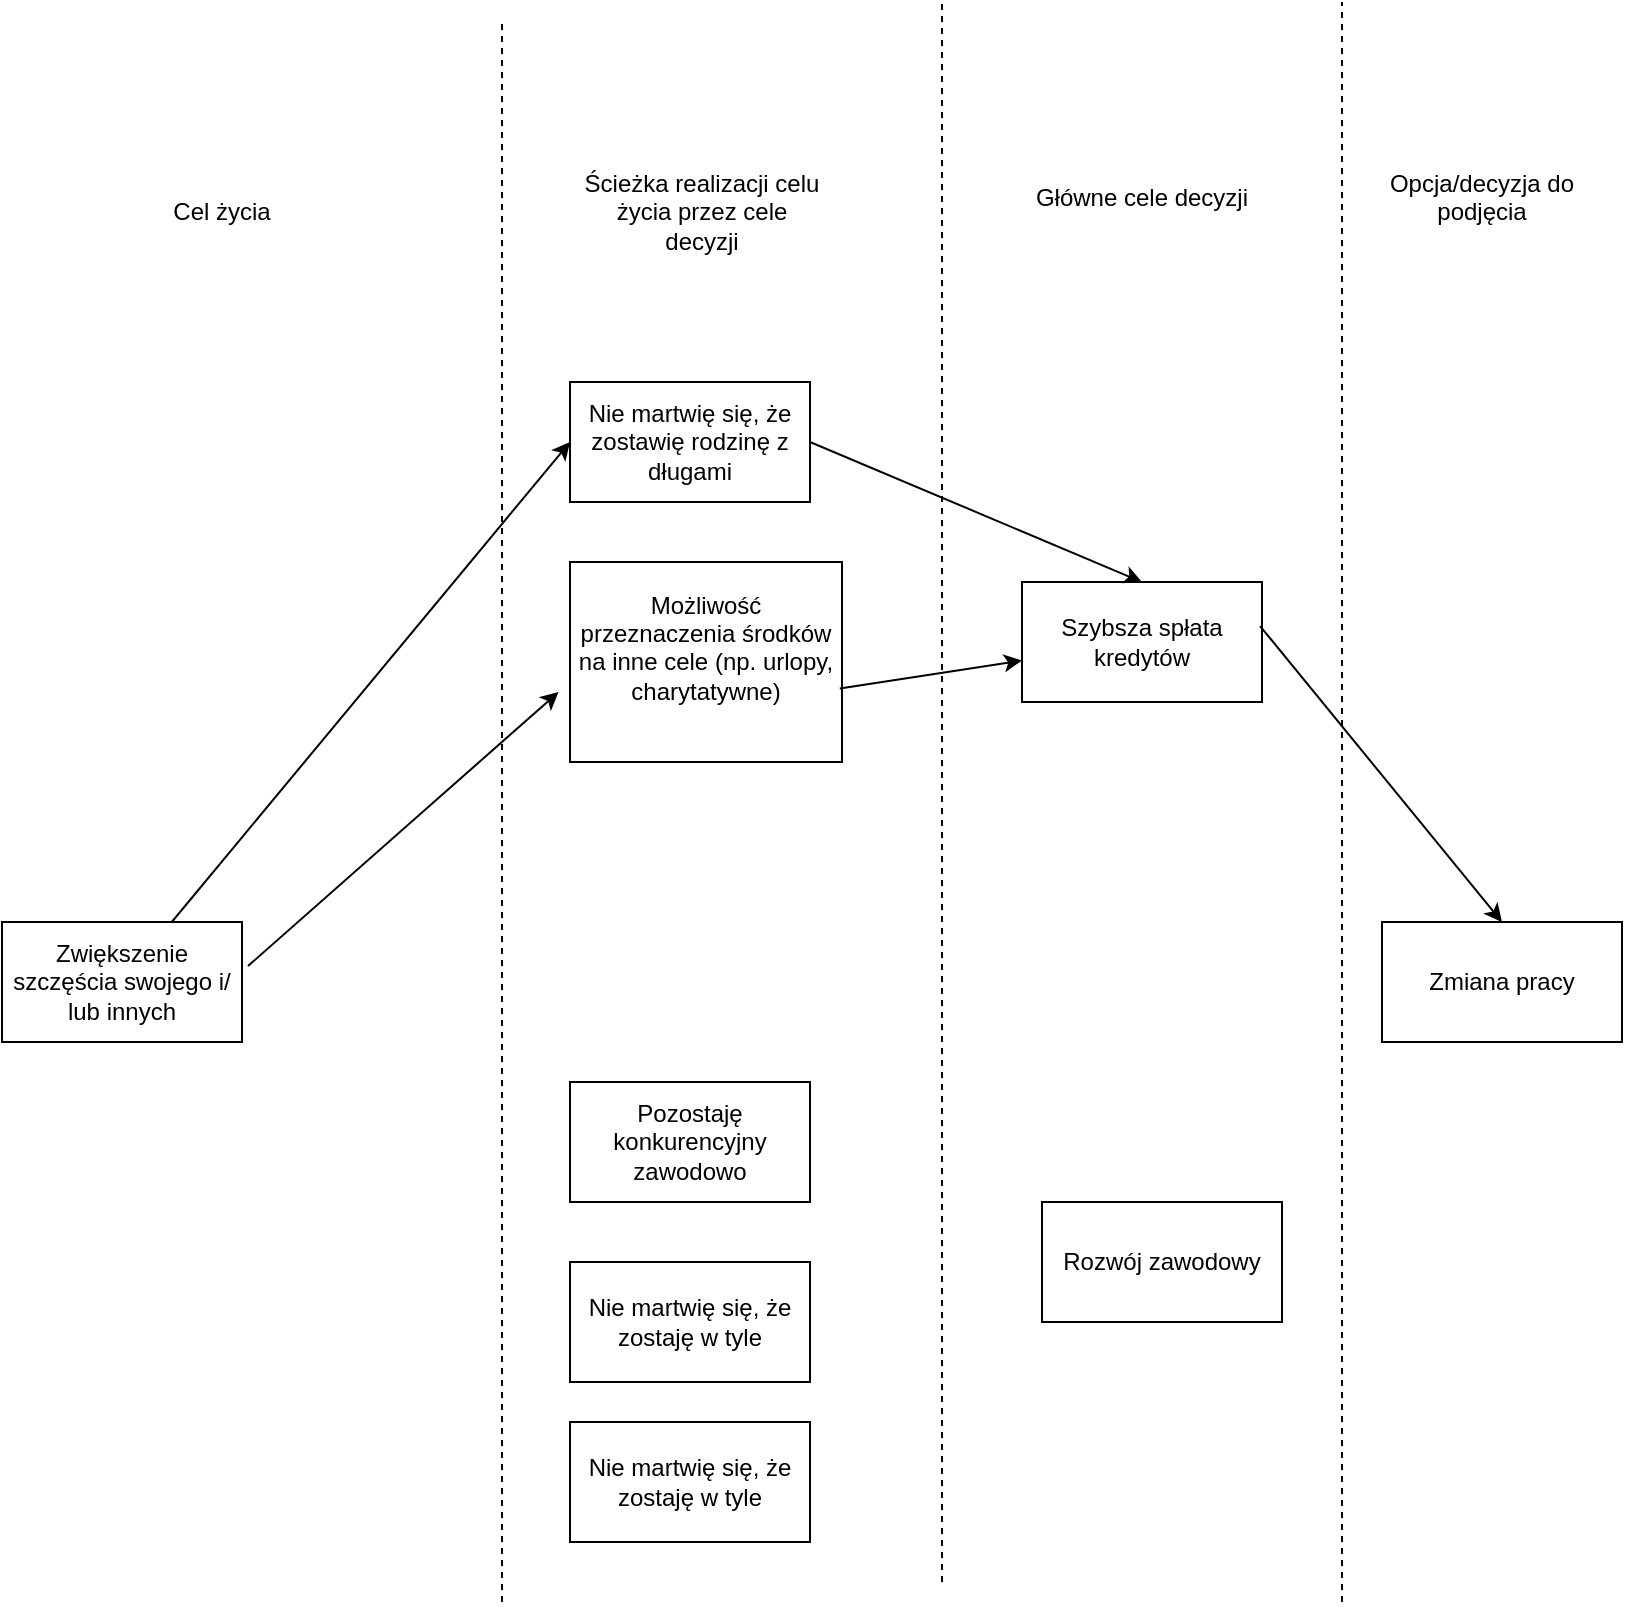 <mxfile version="14.2.9" type="github">
  <diagram id="jl-lqksZDpXuRrx-7xOV" name="Page-1">
    <mxGraphModel dx="1182" dy="1868" grid="1" gridSize="10" guides="1" tooltips="1" connect="1" arrows="1" fold="1" page="1" pageScale="1" pageWidth="827" pageHeight="1169" math="0" shadow="0">
      <root>
        <mxCell id="0" />
        <mxCell id="1" parent="0" />
        <mxCell id="zze9QXOIiFmM_SsQ-WCL-1" value="&lt;div&gt;Zmiana pracy&lt;/div&gt;" style="rounded=0;whiteSpace=wrap;html=1;" parent="1" vertex="1">
          <mxGeometry x="700" y="300" width="120" height="60" as="geometry" />
        </mxCell>
        <mxCell id="zze9QXOIiFmM_SsQ-WCL-2" value="&lt;div&gt;Zwiększenie szczęścia swojego i/&lt;/div&gt;&lt;div&gt;lub innych&lt;/div&gt;" style="rounded=0;whiteSpace=wrap;html=1;" parent="1" vertex="1">
          <mxGeometry x="10" y="300" width="120" height="60" as="geometry" />
        </mxCell>
        <mxCell id="zze9QXOIiFmM_SsQ-WCL-3" value="" style="endArrow=classic;html=1;entryX=0;entryY=0.5;entryDx=0;entryDy=0;" parent="1" source="zze9QXOIiFmM_SsQ-WCL-2" edge="1" target="zze9QXOIiFmM_SsQ-WCL-6">
          <mxGeometry width="50" height="50" relative="1" as="geometry">
            <mxPoint x="390" y="380" as="sourcePoint" />
            <mxPoint x="230" y="270" as="targetPoint" />
          </mxGeometry>
        </mxCell>
        <mxCell id="zze9QXOIiFmM_SsQ-WCL-4" value="&lt;div&gt;Szybsza spłata kredytów&lt;/div&gt;" style="rounded=0;whiteSpace=wrap;html=1;" parent="1" vertex="1">
          <mxGeometry x="520" y="130" width="120" height="60" as="geometry" />
        </mxCell>
        <mxCell id="zze9QXOIiFmM_SsQ-WCL-5" value="Rozwój zawodowy" style="rounded=0;whiteSpace=wrap;html=1;" parent="1" vertex="1">
          <mxGeometry x="530" y="440" width="120" height="60" as="geometry" />
        </mxCell>
        <mxCell id="zze9QXOIiFmM_SsQ-WCL-6" value="Nie martwię się, że zostawię rodzinę z długami" style="rounded=0;whiteSpace=wrap;html=1;" parent="1" vertex="1">
          <mxGeometry x="294" y="30" width="120" height="60" as="geometry" />
        </mxCell>
        <mxCell id="zze9QXOIiFmM_SsQ-WCL-7" value="&lt;div&gt;Możliwość przeznaczenia środków na inne cele (np. urlopy, charytatywne)&lt;/div&gt;&lt;div&gt;&lt;br&gt;&lt;/div&gt;" style="rounded=0;whiteSpace=wrap;html=1;" parent="1" vertex="1">
          <mxGeometry x="294" y="120" width="136" height="100" as="geometry" />
        </mxCell>
        <mxCell id="zze9QXOIiFmM_SsQ-WCL-9" value="" style="endArrow=none;dashed=1;html=1;" parent="1" edge="1">
          <mxGeometry width="50" height="50" relative="1" as="geometry">
            <mxPoint x="480" y="630" as="sourcePoint" />
            <mxPoint x="480" y="-160" as="targetPoint" />
          </mxGeometry>
        </mxCell>
        <mxCell id="zze9QXOIiFmM_SsQ-WCL-10" value="" style="endArrow=none;dashed=1;html=1;" parent="1" edge="1">
          <mxGeometry width="50" height="50" relative="1" as="geometry">
            <mxPoint x="680" y="640" as="sourcePoint" />
            <mxPoint x="680" y="-160" as="targetPoint" />
          </mxGeometry>
        </mxCell>
        <mxCell id="zze9QXOIiFmM_SsQ-WCL-11" value="" style="endArrow=none;dashed=1;html=1;" parent="1" edge="1">
          <mxGeometry width="50" height="50" relative="1" as="geometry">
            <mxPoint x="260" y="640" as="sourcePoint" />
            <mxPoint x="260" y="-150" as="targetPoint" />
          </mxGeometry>
        </mxCell>
        <mxCell id="pUGiUn1GgULjH6ZH7vq9-1" value="&lt;div&gt;Opcja/decyzja do podjęcia&lt;/div&gt;&lt;div&gt;&lt;br&gt;&lt;/div&gt;" style="text;html=1;strokeColor=none;fillColor=none;align=center;verticalAlign=middle;whiteSpace=wrap;rounded=0;" vertex="1" parent="1">
          <mxGeometry x="690" y="-90" width="120" height="70" as="geometry" />
        </mxCell>
        <mxCell id="pUGiUn1GgULjH6ZH7vq9-2" value="&lt;div&gt;Główne cele decyzji&lt;/div&gt;&lt;div&gt;&lt;br&gt;&lt;/div&gt;" style="text;html=1;strokeColor=none;fillColor=none;align=center;verticalAlign=middle;whiteSpace=wrap;rounded=0;" vertex="1" parent="1">
          <mxGeometry x="520" y="-90" width="120" height="70" as="geometry" />
        </mxCell>
        <mxCell id="pUGiUn1GgULjH6ZH7vq9-3" value="&lt;div&gt;Ścieżka realizacji celu życia przez cele decyzji&lt;/div&gt;" style="text;html=1;strokeColor=none;fillColor=none;align=center;verticalAlign=middle;whiteSpace=wrap;rounded=0;" vertex="1" parent="1">
          <mxGeometry x="300" y="-90" width="120" height="70" as="geometry" />
        </mxCell>
        <mxCell id="pUGiUn1GgULjH6ZH7vq9-4" value="Cel życia" style="text;html=1;strokeColor=none;fillColor=none;align=center;verticalAlign=middle;whiteSpace=wrap;rounded=0;" vertex="1" parent="1">
          <mxGeometry x="60" y="-90" width="120" height="70" as="geometry" />
        </mxCell>
        <mxCell id="pUGiUn1GgULjH6ZH7vq9-5" value="" style="endArrow=classic;html=1;exitX=1.025;exitY=0.367;exitDx=0;exitDy=0;exitPerimeter=0;entryX=-0.042;entryY=0.65;entryDx=0;entryDy=0;entryPerimeter=0;" edge="1" parent="1" source="zze9QXOIiFmM_SsQ-WCL-2" target="zze9QXOIiFmM_SsQ-WCL-7">
          <mxGeometry width="50" height="50" relative="1" as="geometry">
            <mxPoint x="390" y="270" as="sourcePoint" />
            <mxPoint x="440" y="220" as="targetPoint" />
          </mxGeometry>
        </mxCell>
        <mxCell id="pUGiUn1GgULjH6ZH7vq9-6" value="" style="endArrow=classic;html=1;exitX=0.992;exitY=0.633;exitDx=0;exitDy=0;exitPerimeter=0;" edge="1" parent="1" source="zze9QXOIiFmM_SsQ-WCL-7" target="zze9QXOIiFmM_SsQ-WCL-4">
          <mxGeometry width="50" height="50" relative="1" as="geometry">
            <mxPoint x="390" y="270" as="sourcePoint" />
            <mxPoint x="440" y="220" as="targetPoint" />
          </mxGeometry>
        </mxCell>
        <mxCell id="pUGiUn1GgULjH6ZH7vq9-7" value="" style="endArrow=classic;html=1;exitX=1;exitY=0.5;exitDx=0;exitDy=0;entryX=0.5;entryY=0;entryDx=0;entryDy=0;" edge="1" parent="1" source="zze9QXOIiFmM_SsQ-WCL-6" target="zze9QXOIiFmM_SsQ-WCL-4">
          <mxGeometry width="50" height="50" relative="1" as="geometry">
            <mxPoint x="490" y="130" as="sourcePoint" />
            <mxPoint x="540" y="80" as="targetPoint" />
          </mxGeometry>
        </mxCell>
        <mxCell id="pUGiUn1GgULjH6ZH7vq9-8" value="" style="endArrow=classic;html=1;exitX=0.992;exitY=0.367;exitDx=0;exitDy=0;exitPerimeter=0;entryX=0.5;entryY=0;entryDx=0;entryDy=0;" edge="1" parent="1" source="zze9QXOIiFmM_SsQ-WCL-4" target="zze9QXOIiFmM_SsQ-WCL-1">
          <mxGeometry width="50" height="50" relative="1" as="geometry">
            <mxPoint x="390" y="270" as="sourcePoint" />
            <mxPoint x="440" y="220" as="targetPoint" />
          </mxGeometry>
        </mxCell>
        <mxCell id="pUGiUn1GgULjH6ZH7vq9-11" value="&lt;div&gt;Pozostaję konkurencyjny zawodowo&lt;/div&gt;" style="rounded=0;whiteSpace=wrap;html=1;" vertex="1" parent="1">
          <mxGeometry x="294" y="380" width="120" height="60" as="geometry" />
        </mxCell>
        <mxCell id="pUGiUn1GgULjH6ZH7vq9-12" value="&lt;div&gt;Nie martwię się, że zostaję w tyle&lt;/div&gt;" style="rounded=0;whiteSpace=wrap;html=1;" vertex="1" parent="1">
          <mxGeometry x="294" y="470" width="120" height="60" as="geometry" />
        </mxCell>
        <mxCell id="pUGiUn1GgULjH6ZH7vq9-13" value="&lt;div&gt;Nie martwię się, że zostaję w tyle&lt;/div&gt;" style="rounded=0;whiteSpace=wrap;html=1;" vertex="1" parent="1">
          <mxGeometry x="294" y="550" width="120" height="60" as="geometry" />
        </mxCell>
      </root>
    </mxGraphModel>
  </diagram>
</mxfile>
